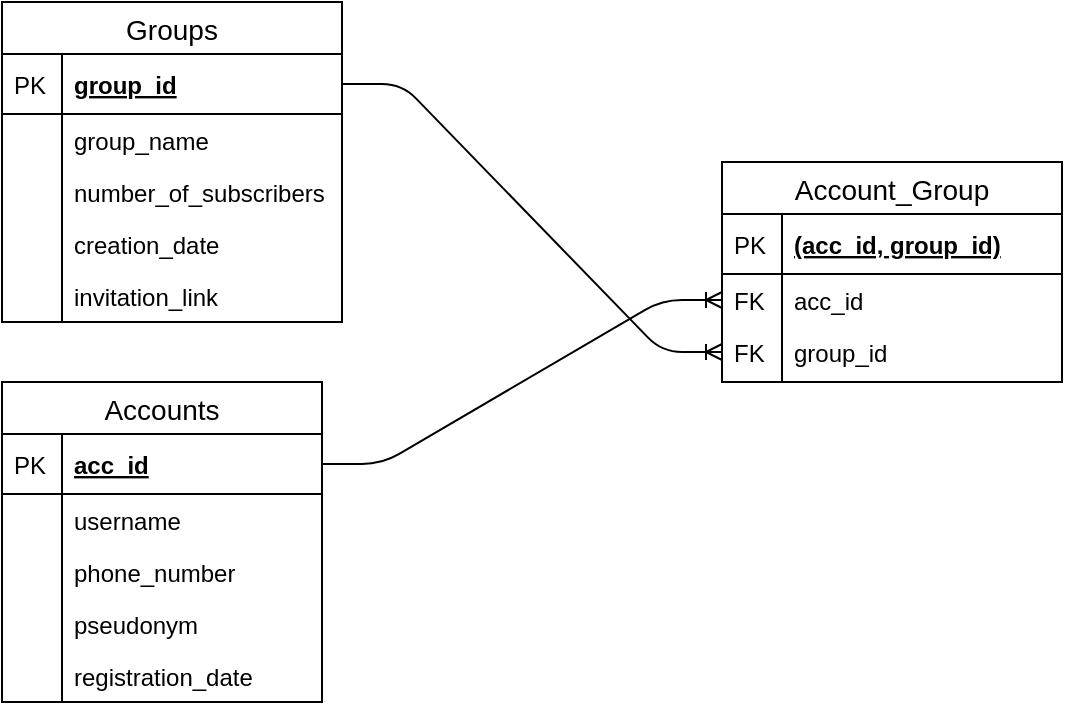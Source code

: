 <mxfile version="13.1.2" type="device"><diagram id="3d7b6YPTT0rUPnLKDNdl" name="Page-1"><mxGraphModel dx="1038" dy="579" grid="1" gridSize="10" guides="1" tooltips="1" connect="1" arrows="1" fold="1" page="1" pageScale="1" pageWidth="827" pageHeight="1169" math="0" shadow="0"><root><mxCell id="0"/><mxCell id="1" parent="0"/><mxCell id="Jm1i9G8R4JRTNTtDYCoc-9" value="Accounts" style="swimlane;fontStyle=0;childLayout=stackLayout;horizontal=1;startSize=26;horizontalStack=0;resizeParent=1;resizeParentMax=0;resizeLast=0;collapsible=1;marginBottom=0;align=center;fontSize=14;" vertex="1" parent="1"><mxGeometry x="80" y="420" width="160" height="160" as="geometry"/></mxCell><mxCell id="Jm1i9G8R4JRTNTtDYCoc-10" value="acc_id" style="shape=partialRectangle;top=0;left=0;right=0;bottom=1;align=left;verticalAlign=middle;fillColor=none;spacingLeft=34;spacingRight=4;overflow=hidden;rotatable=0;points=[[0,0.5],[1,0.5]];portConstraint=eastwest;dropTarget=0;fontStyle=5;fontSize=12;" vertex="1" parent="Jm1i9G8R4JRTNTtDYCoc-9"><mxGeometry y="26" width="160" height="30" as="geometry"/></mxCell><mxCell id="Jm1i9G8R4JRTNTtDYCoc-11" value="PK" style="shape=partialRectangle;top=0;left=0;bottom=0;fillColor=none;align=left;verticalAlign=middle;spacingLeft=4;spacingRight=4;overflow=hidden;rotatable=0;points=[];portConstraint=eastwest;part=1;fontSize=12;" vertex="1" connectable="0" parent="Jm1i9G8R4JRTNTtDYCoc-10"><mxGeometry width="30" height="30" as="geometry"/></mxCell><mxCell id="Jm1i9G8R4JRTNTtDYCoc-12" value="username" style="shape=partialRectangle;top=0;left=0;right=0;bottom=0;align=left;verticalAlign=top;fillColor=none;spacingLeft=34;spacingRight=4;overflow=hidden;rotatable=0;points=[[0,0.5],[1,0.5]];portConstraint=eastwest;dropTarget=0;fontSize=12;" vertex="1" parent="Jm1i9G8R4JRTNTtDYCoc-9"><mxGeometry y="56" width="160" height="26" as="geometry"/></mxCell><mxCell id="Jm1i9G8R4JRTNTtDYCoc-13" value="" style="shape=partialRectangle;top=0;left=0;bottom=0;fillColor=none;align=left;verticalAlign=top;spacingLeft=4;spacingRight=4;overflow=hidden;rotatable=0;points=[];portConstraint=eastwest;part=1;fontSize=12;" vertex="1" connectable="0" parent="Jm1i9G8R4JRTNTtDYCoc-12"><mxGeometry width="30" height="26" as="geometry"/></mxCell><mxCell id="Jm1i9G8R4JRTNTtDYCoc-14" value="phone_number" style="shape=partialRectangle;top=0;left=0;right=0;bottom=0;align=left;verticalAlign=top;fillColor=none;spacingLeft=34;spacingRight=4;overflow=hidden;rotatable=0;points=[[0,0.5],[1,0.5]];portConstraint=eastwest;dropTarget=0;fontSize=12;" vertex="1" parent="Jm1i9G8R4JRTNTtDYCoc-9"><mxGeometry y="82" width="160" height="26" as="geometry"/></mxCell><mxCell id="Jm1i9G8R4JRTNTtDYCoc-15" value="" style="shape=partialRectangle;top=0;left=0;bottom=0;fillColor=none;align=left;verticalAlign=top;spacingLeft=4;spacingRight=4;overflow=hidden;rotatable=0;points=[];portConstraint=eastwest;part=1;fontSize=12;" vertex="1" connectable="0" parent="Jm1i9G8R4JRTNTtDYCoc-14"><mxGeometry width="30" height="26" as="geometry"/></mxCell><mxCell id="Jm1i9G8R4JRTNTtDYCoc-16" value="pseudonym" style="shape=partialRectangle;top=0;left=0;right=0;bottom=0;align=left;verticalAlign=top;fillColor=none;spacingLeft=34;spacingRight=4;overflow=hidden;rotatable=0;points=[[0,0.5],[1,0.5]];portConstraint=eastwest;dropTarget=0;fontSize=12;" vertex="1" parent="Jm1i9G8R4JRTNTtDYCoc-9"><mxGeometry y="108" width="160" height="26" as="geometry"/></mxCell><mxCell id="Jm1i9G8R4JRTNTtDYCoc-17" value="" style="shape=partialRectangle;top=0;left=0;bottom=0;fillColor=none;align=left;verticalAlign=top;spacingLeft=4;spacingRight=4;overflow=hidden;rotatable=0;points=[];portConstraint=eastwest;part=1;fontSize=12;" vertex="1" connectable="0" parent="Jm1i9G8R4JRTNTtDYCoc-16"><mxGeometry width="30" height="26" as="geometry"/></mxCell><mxCell id="Jm1i9G8R4JRTNTtDYCoc-42" value="registration_date" style="shape=partialRectangle;top=0;left=0;right=0;bottom=0;align=left;verticalAlign=top;fillColor=none;spacingLeft=34;spacingRight=4;overflow=hidden;rotatable=0;points=[[0,0.5],[1,0.5]];portConstraint=eastwest;dropTarget=0;fontSize=12;" vertex="1" parent="Jm1i9G8R4JRTNTtDYCoc-9"><mxGeometry y="134" width="160" height="26" as="geometry"/></mxCell><mxCell id="Jm1i9G8R4JRTNTtDYCoc-43" value="" style="shape=partialRectangle;top=0;left=0;bottom=0;fillColor=none;align=left;verticalAlign=top;spacingLeft=4;spacingRight=4;overflow=hidden;rotatable=0;points=[];portConstraint=eastwest;part=1;fontSize=12;" vertex="1" connectable="0" parent="Jm1i9G8R4JRTNTtDYCoc-42"><mxGeometry width="30" height="26" as="geometry"/></mxCell><mxCell id="Jm1i9G8R4JRTNTtDYCoc-18" value="" style="shape=partialRectangle;top=0;left=0;right=0;bottom=0;align=left;verticalAlign=top;fillColor=none;spacingLeft=34;spacingRight=4;overflow=hidden;rotatable=0;points=[[0,0.5],[1,0.5]];portConstraint=eastwest;dropTarget=0;fontSize=12;" vertex="1" parent="Jm1i9G8R4JRTNTtDYCoc-9"><mxGeometry y="160" width="160" as="geometry"/></mxCell><mxCell id="Jm1i9G8R4JRTNTtDYCoc-19" value="" style="shape=partialRectangle;top=0;left=0;bottom=0;fillColor=none;align=left;verticalAlign=top;spacingLeft=4;spacingRight=4;overflow=hidden;rotatable=0;points=[];portConstraint=eastwest;part=1;fontSize=12;" vertex="1" connectable="0" parent="Jm1i9G8R4JRTNTtDYCoc-18"><mxGeometry width="30" as="geometry"/></mxCell><mxCell id="Jm1i9G8R4JRTNTtDYCoc-20" value="Groups" style="swimlane;fontStyle=0;childLayout=stackLayout;horizontal=1;startSize=26;horizontalStack=0;resizeParent=1;resizeParentMax=0;resizeLast=0;collapsible=1;marginBottom=0;align=center;fontSize=14;" vertex="1" parent="1"><mxGeometry x="80" y="230" width="170" height="160" as="geometry"/></mxCell><mxCell id="Jm1i9G8R4JRTNTtDYCoc-21" value="group_id" style="shape=partialRectangle;top=0;left=0;right=0;bottom=1;align=left;verticalAlign=middle;fillColor=none;spacingLeft=34;spacingRight=4;overflow=hidden;rotatable=0;points=[[0,0.5],[1,0.5]];portConstraint=eastwest;dropTarget=0;fontStyle=5;fontSize=12;" vertex="1" parent="Jm1i9G8R4JRTNTtDYCoc-20"><mxGeometry y="26" width="170" height="30" as="geometry"/></mxCell><mxCell id="Jm1i9G8R4JRTNTtDYCoc-22" value="PK" style="shape=partialRectangle;top=0;left=0;bottom=0;fillColor=none;align=left;verticalAlign=middle;spacingLeft=4;spacingRight=4;overflow=hidden;rotatable=0;points=[];portConstraint=eastwest;part=1;fontSize=12;" vertex="1" connectable="0" parent="Jm1i9G8R4JRTNTtDYCoc-21"><mxGeometry width="30" height="30" as="geometry"/></mxCell><mxCell id="Jm1i9G8R4JRTNTtDYCoc-23" value="group_name" style="shape=partialRectangle;top=0;left=0;right=0;bottom=0;align=left;verticalAlign=top;fillColor=none;spacingLeft=34;spacingRight=4;overflow=hidden;rotatable=0;points=[[0,0.5],[1,0.5]];portConstraint=eastwest;dropTarget=0;fontSize=12;" vertex="1" parent="Jm1i9G8R4JRTNTtDYCoc-20"><mxGeometry y="56" width="170" height="26" as="geometry"/></mxCell><mxCell id="Jm1i9G8R4JRTNTtDYCoc-24" value="" style="shape=partialRectangle;top=0;left=0;bottom=0;fillColor=none;align=left;verticalAlign=top;spacingLeft=4;spacingRight=4;overflow=hidden;rotatable=0;points=[];portConstraint=eastwest;part=1;fontSize=12;" vertex="1" connectable="0" parent="Jm1i9G8R4JRTNTtDYCoc-23"><mxGeometry width="30" height="26" as="geometry"/></mxCell><mxCell id="Jm1i9G8R4JRTNTtDYCoc-25" value="number_of_subscribers" style="shape=partialRectangle;top=0;left=0;right=0;bottom=0;align=left;verticalAlign=top;fillColor=none;spacingLeft=34;spacingRight=4;overflow=hidden;rotatable=0;points=[[0,0.5],[1,0.5]];portConstraint=eastwest;dropTarget=0;fontSize=12;" vertex="1" parent="Jm1i9G8R4JRTNTtDYCoc-20"><mxGeometry y="82" width="170" height="26" as="geometry"/></mxCell><mxCell id="Jm1i9G8R4JRTNTtDYCoc-26" value="" style="shape=partialRectangle;top=0;left=0;bottom=0;fillColor=none;align=left;verticalAlign=top;spacingLeft=4;spacingRight=4;overflow=hidden;rotatable=0;points=[];portConstraint=eastwest;part=1;fontSize=12;" vertex="1" connectable="0" parent="Jm1i9G8R4JRTNTtDYCoc-25"><mxGeometry width="30" height="26" as="geometry"/></mxCell><mxCell id="Jm1i9G8R4JRTNTtDYCoc-27" value="creation_date" style="shape=partialRectangle;top=0;left=0;right=0;bottom=0;align=left;verticalAlign=top;fillColor=none;spacingLeft=34;spacingRight=4;overflow=hidden;rotatable=0;points=[[0,0.5],[1,0.5]];portConstraint=eastwest;dropTarget=0;fontSize=12;" vertex="1" parent="Jm1i9G8R4JRTNTtDYCoc-20"><mxGeometry y="108" width="170" height="26" as="geometry"/></mxCell><mxCell id="Jm1i9G8R4JRTNTtDYCoc-28" value="" style="shape=partialRectangle;top=0;left=0;bottom=0;fillColor=none;align=left;verticalAlign=top;spacingLeft=4;spacingRight=4;overflow=hidden;rotatable=0;points=[];portConstraint=eastwest;part=1;fontSize=12;" vertex="1" connectable="0" parent="Jm1i9G8R4JRTNTtDYCoc-27"><mxGeometry width="30" height="26" as="geometry"/></mxCell><mxCell id="Jm1i9G8R4JRTNTtDYCoc-44" value="invitation_link" style="shape=partialRectangle;top=0;left=0;right=0;bottom=0;align=left;verticalAlign=top;fillColor=none;spacingLeft=34;spacingRight=4;overflow=hidden;rotatable=0;points=[[0,0.5],[1,0.5]];portConstraint=eastwest;dropTarget=0;fontSize=12;" vertex="1" parent="Jm1i9G8R4JRTNTtDYCoc-20"><mxGeometry y="134" width="170" height="26" as="geometry"/></mxCell><mxCell id="Jm1i9G8R4JRTNTtDYCoc-45" value="" style="shape=partialRectangle;top=0;left=0;bottom=0;fillColor=none;align=left;verticalAlign=top;spacingLeft=4;spacingRight=4;overflow=hidden;rotatable=0;points=[];portConstraint=eastwest;part=1;fontSize=12;" vertex="1" connectable="0" parent="Jm1i9G8R4JRTNTtDYCoc-44"><mxGeometry width="30" height="26" as="geometry"/></mxCell><mxCell id="Jm1i9G8R4JRTNTtDYCoc-29" value="" style="shape=partialRectangle;top=0;left=0;right=0;bottom=0;align=left;verticalAlign=top;fillColor=none;spacingLeft=34;spacingRight=4;overflow=hidden;rotatable=0;points=[[0,0.5],[1,0.5]];portConstraint=eastwest;dropTarget=0;fontSize=12;" vertex="1" parent="Jm1i9G8R4JRTNTtDYCoc-20"><mxGeometry y="160" width="170" as="geometry"/></mxCell><mxCell id="Jm1i9G8R4JRTNTtDYCoc-30" value="" style="shape=partialRectangle;top=0;left=0;bottom=0;fillColor=none;align=left;verticalAlign=top;spacingLeft=4;spacingRight=4;overflow=hidden;rotatable=0;points=[];portConstraint=eastwest;part=1;fontSize=12;" vertex="1" connectable="0" parent="Jm1i9G8R4JRTNTtDYCoc-29"><mxGeometry width="30" as="geometry"/></mxCell><mxCell id="Jm1i9G8R4JRTNTtDYCoc-31" value="Account_Group" style="swimlane;fontStyle=0;childLayout=stackLayout;horizontal=1;startSize=26;horizontalStack=0;resizeParent=1;resizeParentMax=0;resizeLast=0;collapsible=1;marginBottom=0;align=center;fontSize=14;" vertex="1" parent="1"><mxGeometry x="440" y="310" width="170" height="110" as="geometry"/></mxCell><mxCell id="Jm1i9G8R4JRTNTtDYCoc-32" value="(acc_id, group_id)" style="shape=partialRectangle;top=0;left=0;right=0;bottom=1;align=left;verticalAlign=middle;fillColor=none;spacingLeft=34;spacingRight=4;overflow=hidden;rotatable=0;points=[[0,0.5],[1,0.5]];portConstraint=eastwest;dropTarget=0;fontStyle=5;fontSize=12;" vertex="1" parent="Jm1i9G8R4JRTNTtDYCoc-31"><mxGeometry y="26" width="170" height="30" as="geometry"/></mxCell><mxCell id="Jm1i9G8R4JRTNTtDYCoc-33" value="PK" style="shape=partialRectangle;top=0;left=0;bottom=0;fillColor=none;align=left;verticalAlign=middle;spacingLeft=4;spacingRight=4;overflow=hidden;rotatable=0;points=[];portConstraint=eastwest;part=1;fontSize=12;" vertex="1" connectable="0" parent="Jm1i9G8R4JRTNTtDYCoc-32"><mxGeometry width="30" height="30" as="geometry"/></mxCell><mxCell id="Jm1i9G8R4JRTNTtDYCoc-34" value="acc_id" style="shape=partialRectangle;top=0;left=0;right=0;bottom=0;align=left;verticalAlign=top;fillColor=none;spacingLeft=34;spacingRight=4;overflow=hidden;rotatable=0;points=[[0,0.5],[1,0.5]];portConstraint=eastwest;dropTarget=0;fontSize=12;" vertex="1" parent="Jm1i9G8R4JRTNTtDYCoc-31"><mxGeometry y="56" width="170" height="26" as="geometry"/></mxCell><mxCell id="Jm1i9G8R4JRTNTtDYCoc-35" value="FK" style="shape=partialRectangle;top=0;left=0;bottom=0;fillColor=none;align=left;verticalAlign=top;spacingLeft=4;spacingRight=4;overflow=hidden;rotatable=0;points=[];portConstraint=eastwest;part=1;fontSize=12;" vertex="1" connectable="0" parent="Jm1i9G8R4JRTNTtDYCoc-34"><mxGeometry width="30" height="26" as="geometry"/></mxCell><mxCell id="Jm1i9G8R4JRTNTtDYCoc-36" value="group_id" style="shape=partialRectangle;top=0;left=0;right=0;bottom=0;align=left;verticalAlign=top;fillColor=none;spacingLeft=34;spacingRight=4;overflow=hidden;rotatable=0;points=[[0,0.5],[1,0.5]];portConstraint=eastwest;dropTarget=0;fontSize=12;" vertex="1" parent="Jm1i9G8R4JRTNTtDYCoc-31"><mxGeometry y="82" width="170" height="26" as="geometry"/></mxCell><mxCell id="Jm1i9G8R4JRTNTtDYCoc-37" value="FK" style="shape=partialRectangle;top=0;left=0;bottom=0;fillColor=none;align=left;verticalAlign=top;spacingLeft=4;spacingRight=4;overflow=hidden;rotatable=0;points=[];portConstraint=eastwest;part=1;fontSize=12;" vertex="1" connectable="0" parent="Jm1i9G8R4JRTNTtDYCoc-36"><mxGeometry width="30" height="26" as="geometry"/></mxCell><mxCell id="Jm1i9G8R4JRTNTtDYCoc-40" value="" style="shape=partialRectangle;top=0;left=0;right=0;bottom=0;align=left;verticalAlign=top;fillColor=none;spacingLeft=34;spacingRight=4;overflow=hidden;rotatable=0;points=[[0,0.5],[1,0.5]];portConstraint=eastwest;dropTarget=0;fontSize=12;" vertex="1" parent="Jm1i9G8R4JRTNTtDYCoc-31"><mxGeometry y="108" width="170" height="2" as="geometry"/></mxCell><mxCell id="Jm1i9G8R4JRTNTtDYCoc-41" value="" style="shape=partialRectangle;top=0;left=0;bottom=0;fillColor=none;align=left;verticalAlign=top;spacingLeft=4;spacingRight=4;overflow=hidden;rotatable=0;points=[];portConstraint=eastwest;part=1;fontSize=12;" vertex="1" connectable="0" parent="Jm1i9G8R4JRTNTtDYCoc-40"><mxGeometry width="30" height="2" as="geometry"/></mxCell><mxCell id="Jm1i9G8R4JRTNTtDYCoc-46" value="" style="edgeStyle=entityRelationEdgeStyle;fontSize=12;html=1;endArrow=ERoneToMany;exitX=1;exitY=0.5;exitDx=0;exitDy=0;" edge="1" parent="1" source="Jm1i9G8R4JRTNTtDYCoc-10" target="Jm1i9G8R4JRTNTtDYCoc-34"><mxGeometry width="100" height="100" relative="1" as="geometry"><mxPoint x="360" y="450" as="sourcePoint"/><mxPoint x="460" y="350" as="targetPoint"/></mxGeometry></mxCell><mxCell id="Jm1i9G8R4JRTNTtDYCoc-47" value="" style="edgeStyle=entityRelationEdgeStyle;fontSize=12;html=1;endArrow=ERoneToMany;entryX=0;entryY=0.5;entryDx=0;entryDy=0;exitX=1;exitY=0.5;exitDx=0;exitDy=0;" edge="1" parent="1" source="Jm1i9G8R4JRTNTtDYCoc-21" target="Jm1i9G8R4JRTNTtDYCoc-36"><mxGeometry width="100" height="100" relative="1" as="geometry"><mxPoint x="360" y="450" as="sourcePoint"/><mxPoint x="460" y="350" as="targetPoint"/></mxGeometry></mxCell></root></mxGraphModel></diagram></mxfile>